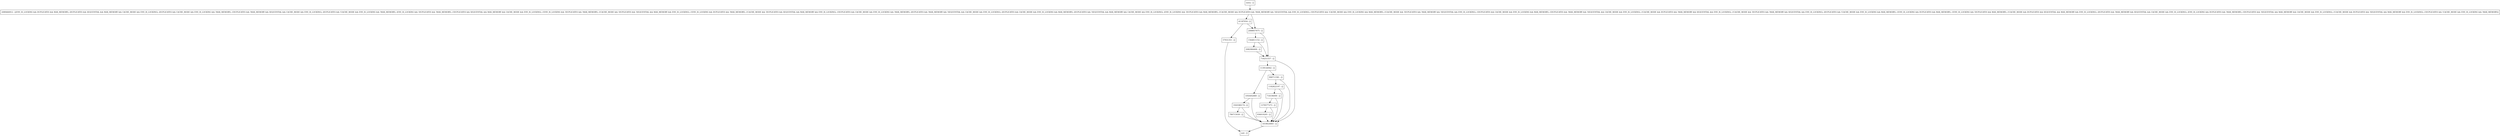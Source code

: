 digraph setTarget {
node [shape=record];
57931351 [label="57931351 - []"];
1950492889 [label="1950492889 - []"];
718196099 [label="718196099 - []"];
2089466912 [label="2089466912 - [(ENV_IS_LOCKING && DUPLICATES && MAX_MEMORY), (DUPLICATES && SEQUENTIAL && MAX_MEMORY && CACHE_MODE && ENV_IS_LOCKING), (DUPLICATES && CACHE_MODE && ENV_IS_LOCKING && !MAX_MEMORY), (!DUPLICATES && !MAX_MEMORY && SEQUENTIAL && CACHE_MODE && ENV_IS_LOCKING), (DUPLICATES && !CACHE_MODE && ENV_IS_LOCKING && !MAX_MEMORY), (ENV_IS_LOCKING && !DUPLICATES && !MAX_MEMORY), (!DUPLICATES && SEQUENTIAL && MAX_MEMORY && CACHE_MODE && ENV_IS_LOCKING), (!ENV_IS_LOCKING && !DUPLICATES && !MAX_MEMORY), (!CACHE_MODE && !DUPLICATES && !SEQUENTIAL && MAX_MEMORY && ENV_IS_LOCKING), (!ENV_IS_LOCKING && DUPLICATES && !MAX_MEMORY), (!CACHE_MODE && !DUPLICATES && SEQUENTIAL && MAX_MEMORY && ENV_IS_LOCKING), (!DUPLICATES && CACHE_MODE && ENV_IS_LOCKING && !MAX_MEMORY), (DUPLICATES && !MAX_MEMORY && !SEQUENTIAL && CACHE_MODE && ENV_IS_LOCKING), (DUPLICATES && CACHE_MODE && ENV_IS_LOCKING && MAX_MEMORY), (DUPLICATES && !SEQUENTIAL && MAX_MEMORY && CACHE_MODE && ENV_IS_LOCKING), (ENV_IS_LOCKING && !DUPLICATES && MAX_MEMORY), (!CACHE_MODE && DUPLICATES && !MAX_MEMORY && !SEQUENTIAL && ENV_IS_LOCKING), (!DUPLICATES && !CACHE_MODE && ENV_IS_LOCKING && MAX_MEMORY), (!CACHE_MODE && !DUPLICATES && !MAX_MEMORY && !SEQUENTIAL && ENV_IS_LOCKING), (!DUPLICATES && CACHE_MODE && ENV_IS_LOCKING && MAX_MEMORY), (!DUPLICATES && !MAX_MEMORY && !SEQUENTIAL && CACHE_MODE && ENV_IS_LOCKING), (!CACHE_MODE && DUPLICATES && !MAX_MEMORY && SEQUENTIAL && ENV_IS_LOCKING), (!CACHE_MODE && !DUPLICATES && !MAX_MEMORY && SEQUENTIAL && ENV_IS_LOCKING), (DUPLICATES && !CACHE_MODE && ENV_IS_LOCKING && MAX_MEMORY), (!ENV_IS_LOCKING && DUPLICATES && MAX_MEMORY), (!ENV_IS_LOCKING && !DUPLICATES && MAX_MEMORY), (!CACHE_MODE && DUPLICATES && SEQUENTIAL && MAX_MEMORY && ENV_IS_LOCKING), (DUPLICATES && !MAX_MEMORY && SEQUENTIAL && CACHE_MODE && ENV_IS_LOCKING), (ENV_IS_LOCKING && DUPLICATES && !MAX_MEMORY), (!DUPLICATES && !SEQUENTIAL && MAX_MEMORY && CACHE_MODE && ENV_IS_LOCKING), (!CACHE_MODE && DUPLICATES && !SEQUENTIAL && MAX_MEMORY && ENV_IS_LOCKING), (!DUPLICATES && !CACHE_MODE && ENV_IS_LOCKING && !MAX_MEMORY)]"];
936019205 [label="936019205 - []"];
41187054 [label="41187054 - []"];
2088857675 [label="2088857675 - []"];
780715030 [label="780715030 - []"];
1920380174 [label="1920380174 - []"];
1564811152 [label="1564811152 - []"];
908711581 [label="908711581 - []"];
2082984400 [label="2082984400 - []"];
entry [label="entry - []"];
exit [label="exit - []"];
1139144942 [label="1139144942 - []"];
716251557 [label="716251557 - []"];
1182822197 [label="1182822197 - []"];
1378577273 [label="1378577273 - []"];
1618624845 [label="1618624845 - []"];
entry;
exit;
57931351 -> exit;
1950492889 -> 1920380174;
1950492889 -> 1618624845;
718196099 -> 1378577273;
718196099 -> 1618624845;
2089466912 -> 41187054;
2089466912 -> 2088857675;
936019205 -> 1618624845;
41187054 -> 57931351;
41187054 -> 2088857675;
2088857675 -> 716251557;
2088857675 -> 1564811152;
780715030 -> 1618624845;
1920380174 -> 780715030;
1920380174 -> 1618624845;
1564811152 -> 716251557;
1564811152 -> 2082984400;
908711581 -> 1182822197;
908711581 -> 1618624845;
2082984400 -> 716251557;
entry -> 2089466912;
1139144942 -> 1950492889;
1139144942 -> 908711581;
716251557 -> 1139144942;
716251557 -> 1618624845;
1182822197 -> 718196099;
1182822197 -> 1618624845;
1378577273 -> 936019205;
1378577273 -> 1618624845;
1618624845 -> exit;
}
